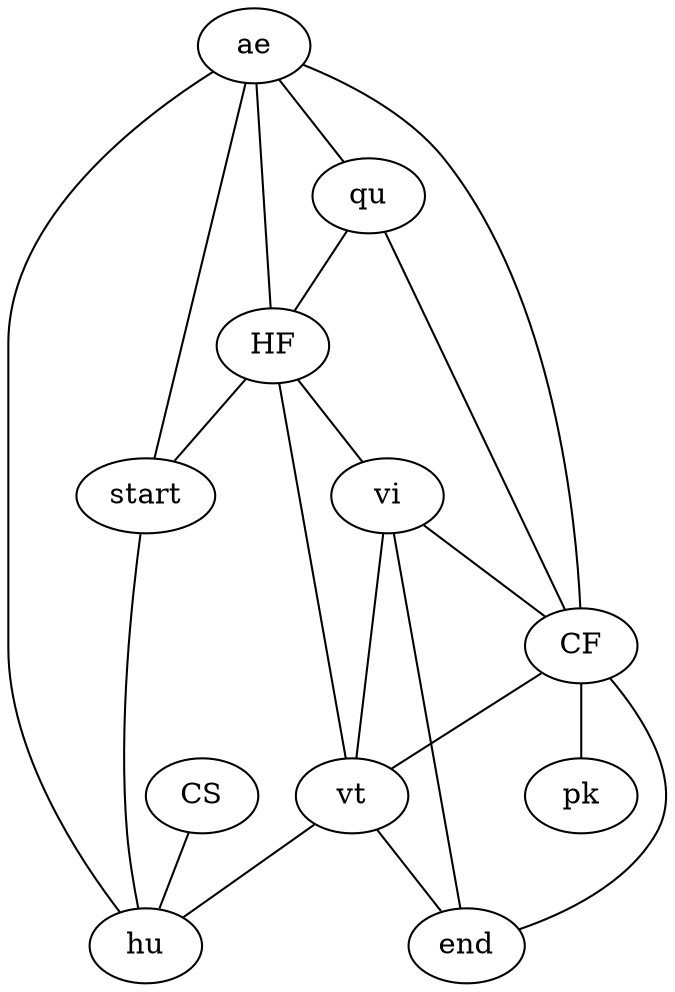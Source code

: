 strict graph G {
  "ae" -- "CF";
  "ae" -- "qu";
  "ae" -- "hu";
  "ae" -- "HF";
  "ae" -- "start";
  "qu" -- "HF";
  "qu" -- "CF";
  "qu" -- "ae";
  "HF" -- "qu";
  "HF" -- "vi";
  "HF" -- "vt";
  "HF" -- "start";
  "HF" -- "ae";
  "vi" -- "HF";
  "vi" -- "CF";
  "vi" -- "end";
  "vi" -- "vt";
  "start" -- "HF";
  "start" -- "hu";
  "start" -- "ae";
  "CS" -- "hu";
  "CF" -- "end";
  "CF" -- "ae";
  "CF" -- "qu";
  "CF" -- "pk";
  "CF" -- "vi";
  "CF" -- "vt";
  "vt" -- "HF";
  "vt" -- "hu";
  "vt" -- "end";
  "vt" -- "vi";
  "vt" -- "CF";
  "hu" -- "vt";
  "hu" -- "ae";
  "hu" -- "start";
  "hu" -- "CS";
  "end" -- "CF";
  "end" -- "vt";
  "end" -- "vi";
  "pk" -- "CF";
}
